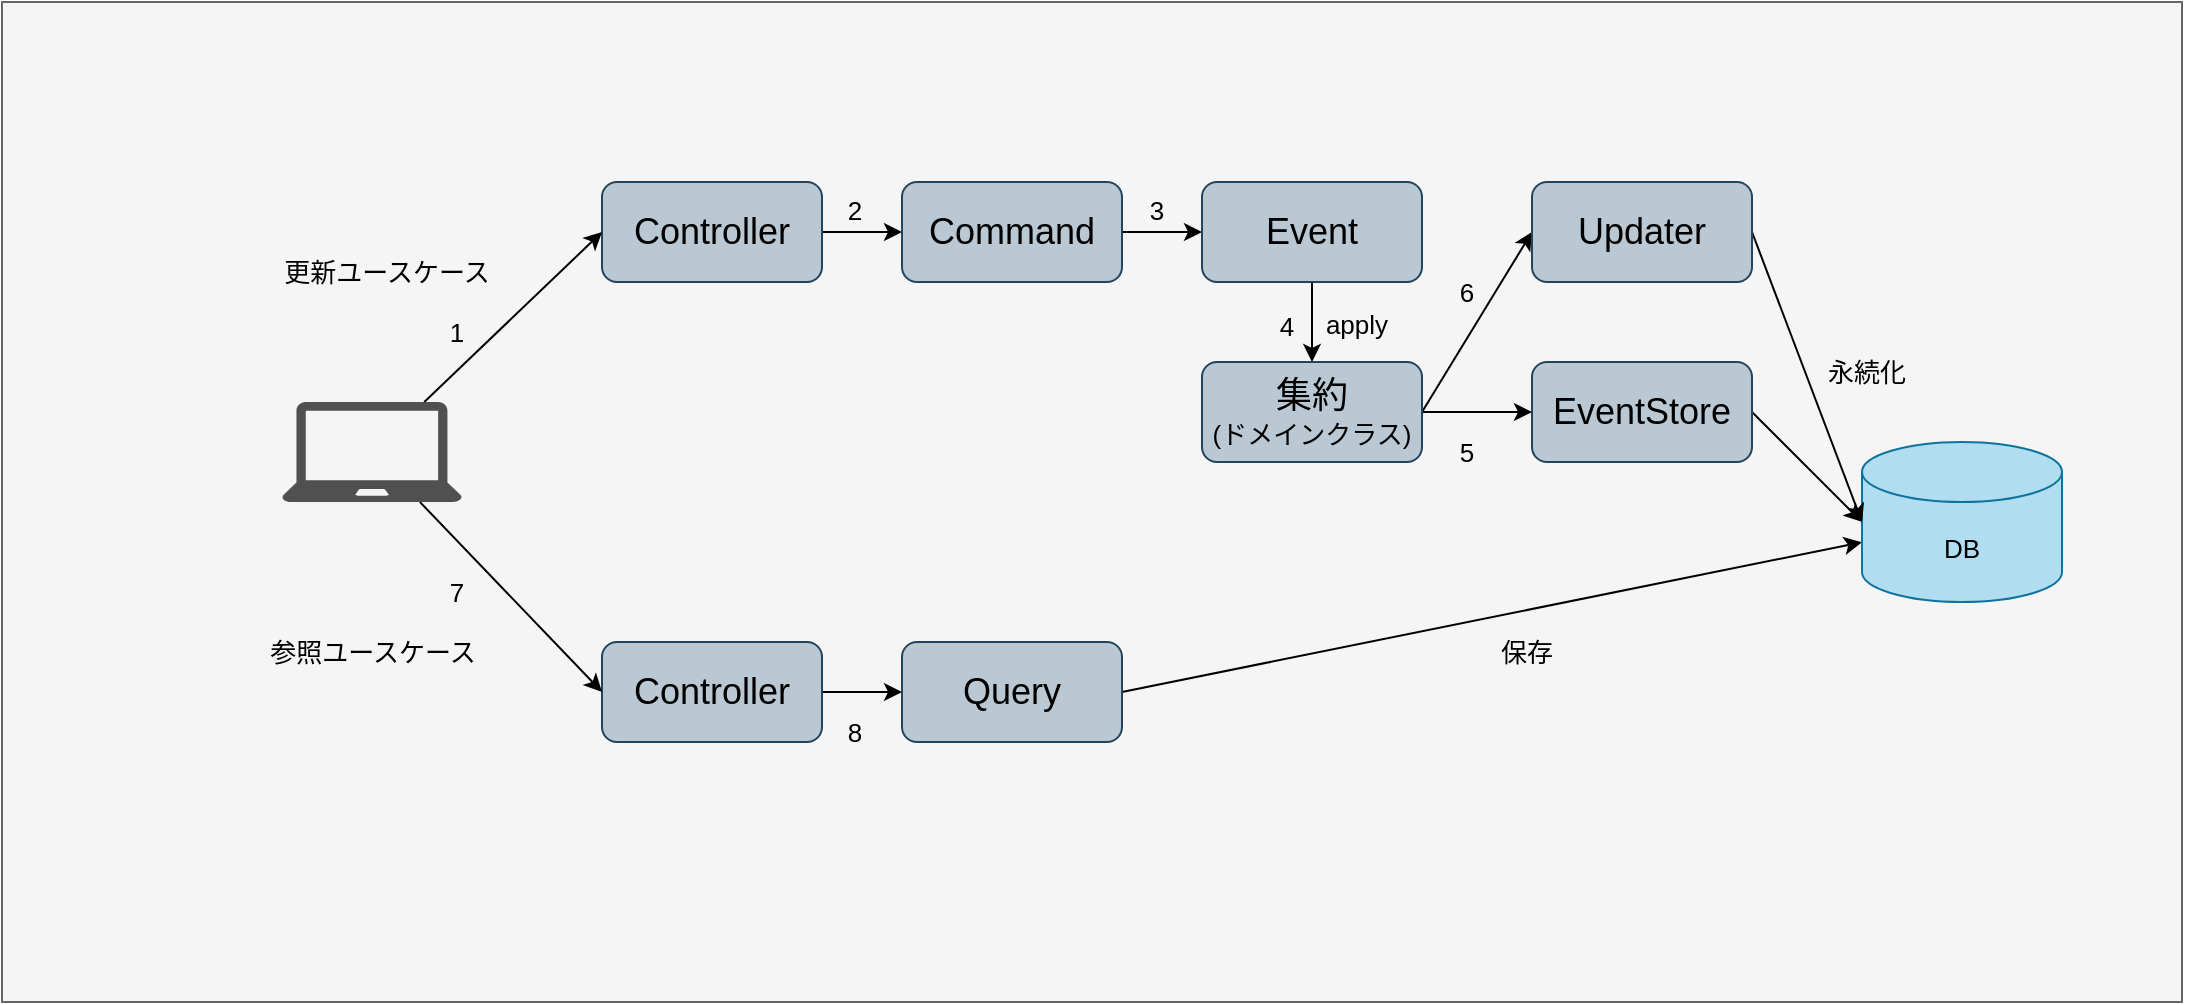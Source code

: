 <mxfile>
    <diagram id="iO-Mjw5WaCikmfiZuBNG" name="ページ1">
        <mxGraphModel dx="1802" dy="682" grid="0" gridSize="10" guides="1" tooltips="1" connect="1" arrows="1" fold="1" page="1" pageScale="1" pageWidth="1169" pageHeight="1654" math="0" shadow="0">
            <root>
                <mxCell id="0"/>
                <mxCell id="1" parent="0"/>
                <mxCell id="2" value="" style="rounded=0;whiteSpace=wrap;html=1;fillColor=#f5f5f5;fontColor=#333333;strokeColor=#666666;" parent="1" vertex="1">
                    <mxGeometry x="-290" y="90" width="1090" height="500" as="geometry"/>
                </mxCell>
                <mxCell id="23" style="edgeStyle=none;rounded=0;html=1;exitX=1;exitY=0.5;exitDx=0;exitDy=0;entryX=0;entryY=0.5;entryDx=0;entryDy=0;strokeColor=#000000;fontSize=13;fontColor=#000000;" parent="1" source="3" target="5" edge="1">
                    <mxGeometry relative="1" as="geometry"/>
                </mxCell>
                <mxCell id="3" value="&lt;font style=&quot;font-size: 18px;&quot; color=&quot;#000000&quot;&gt;Controller&lt;/font&gt;" style="rounded=1;whiteSpace=wrap;html=1;fillColor=#bac8d3;strokeColor=#23445d;" parent="1" vertex="1">
                    <mxGeometry x="10" y="180" width="110" height="50" as="geometry"/>
                </mxCell>
                <mxCell id="22" style="edgeStyle=none;rounded=0;html=1;exitX=1;exitY=0.5;exitDx=0;exitDy=0;entryX=0;entryY=0.5;entryDx=0;entryDy=0;strokeColor=#000000;fontSize=13;fontColor=#000000;" parent="1" source="5" target="7" edge="1">
                    <mxGeometry relative="1" as="geometry"/>
                </mxCell>
                <mxCell id="5" value="&lt;font style=&quot;font-size: 18px;&quot; color=&quot;#000000&quot;&gt;Command&lt;/font&gt;" style="rounded=1;whiteSpace=wrap;html=1;fillColor=#bac8d3;strokeColor=#23445d;" parent="1" vertex="1">
                    <mxGeometry x="160" y="180" width="110" height="50" as="geometry"/>
                </mxCell>
                <mxCell id="25" style="edgeStyle=none;rounded=0;html=1;exitX=1;exitY=0.5;exitDx=0;exitDy=0;entryX=0;entryY=0.5;entryDx=0;entryDy=0;strokeColor=#000000;fontSize=13;fontColor=#000000;" parent="1" source="6" target="10" edge="1">
                    <mxGeometry relative="1" as="geometry"/>
                </mxCell>
                <mxCell id="34" style="edgeStyle=none;rounded=0;html=1;exitX=1;exitY=0.5;exitDx=0;exitDy=0;entryX=0;entryY=0.5;entryDx=0;entryDy=0;strokeColor=#000000;fontSize=13;fontColor=#000000;" parent="1" source="6" target="15" edge="1">
                    <mxGeometry relative="1" as="geometry"/>
                </mxCell>
                <mxCell id="6" value="&lt;font style=&quot;&quot; color=&quot;#000000&quot;&gt;&lt;span style=&quot;font-size: 18px;&quot;&gt;集約&lt;/span&gt;&lt;br&gt;&lt;font style=&quot;font-size: 13px;&quot;&gt;(ドメインクラス)&lt;/font&gt;&lt;br&gt;&lt;/font&gt;" style="rounded=1;whiteSpace=wrap;html=1;fillColor=#bac8d3;strokeColor=#23445d;" parent="1" vertex="1">
                    <mxGeometry x="310" y="270" width="110" height="50" as="geometry"/>
                </mxCell>
                <mxCell id="21" style="edgeStyle=none;rounded=0;html=1;exitX=0.5;exitY=1;exitDx=0;exitDy=0;entryX=0.5;entryY=0;entryDx=0;entryDy=0;strokeColor=#000000;fontSize=13;fontColor=#000000;" parent="1" source="7" target="6" edge="1">
                    <mxGeometry relative="1" as="geometry"/>
                </mxCell>
                <mxCell id="7" value="&lt;font style=&quot;font-size: 18px;&quot; color=&quot;#000000&quot;&gt;Event&lt;/font&gt;" style="rounded=1;whiteSpace=wrap;html=1;fillColor=#bac8d3;strokeColor=#23445d;" parent="1" vertex="1">
                    <mxGeometry x="310" y="180" width="110" height="50" as="geometry"/>
                </mxCell>
                <mxCell id="20" style="edgeStyle=none;rounded=0;html=1;exitX=1;exitY=0.5;exitDx=0;exitDy=0;entryX=0;entryY=0.5;entryDx=0;entryDy=0;entryPerimeter=0;strokeColor=#000000;fontSize=13;fontColor=#000000;" parent="1" source="10" target="14" edge="1">
                    <mxGeometry relative="1" as="geometry"/>
                </mxCell>
                <mxCell id="10" value="&lt;font style=&quot;font-size: 18px;&quot; color=&quot;#000000&quot;&gt;EventStore&lt;/font&gt;" style="rounded=1;whiteSpace=wrap;html=1;fillColor=#bac8d3;strokeColor=#23445d;" parent="1" vertex="1">
                    <mxGeometry x="475" y="270" width="110" height="50" as="geometry"/>
                </mxCell>
                <mxCell id="30" style="edgeStyle=none;rounded=0;html=1;exitX=1;exitY=0.5;exitDx=0;exitDy=0;strokeColor=#000000;fontSize=13;fontColor=#000000;" parent="1" source="11" target="14" edge="1">
                    <mxGeometry relative="1" as="geometry"/>
                </mxCell>
                <mxCell id="11" value="&lt;font style=&quot;font-size: 18px;&quot; color=&quot;#000000&quot;&gt;Query&lt;/font&gt;" style="rounded=1;whiteSpace=wrap;html=1;fillColor=#bac8d3;strokeColor=#23445d;" parent="1" vertex="1">
                    <mxGeometry x="160" y="410" width="110" height="50" as="geometry"/>
                </mxCell>
                <mxCell id="29" style="edgeStyle=none;rounded=0;html=1;exitX=1;exitY=0.5;exitDx=0;exitDy=0;entryX=0;entryY=0.5;entryDx=0;entryDy=0;strokeColor=#000000;fontSize=13;fontColor=#000000;" parent="1" source="12" target="11" edge="1">
                    <mxGeometry relative="1" as="geometry"/>
                </mxCell>
                <mxCell id="12" value="&lt;font style=&quot;font-size: 18px;&quot; color=&quot;#000000&quot;&gt;Controller&lt;/font&gt;" style="rounded=1;whiteSpace=wrap;html=1;fillColor=#bac8d3;strokeColor=#23445d;" parent="1" vertex="1">
                    <mxGeometry x="10" y="410" width="110" height="50" as="geometry"/>
                </mxCell>
                <mxCell id="27" style="edgeStyle=none;rounded=0;html=1;entryX=0;entryY=0.5;entryDx=0;entryDy=0;strokeColor=#000000;fontSize=13;fontColor=#000000;" parent="1" source="13" target="3" edge="1">
                    <mxGeometry relative="1" as="geometry"/>
                </mxCell>
                <mxCell id="28" style="edgeStyle=none;rounded=0;html=1;entryX=0;entryY=0.5;entryDx=0;entryDy=0;strokeColor=#000000;fontSize=13;fontColor=#000000;" parent="1" source="13" target="12" edge="1">
                    <mxGeometry relative="1" as="geometry"/>
                </mxCell>
                <mxCell id="13" value="" style="sketch=0;pointerEvents=1;shadow=0;dashed=0;html=1;strokeColor=none;fillColor=#505050;labelPosition=center;verticalLabelPosition=bottom;verticalAlign=top;outlineConnect=0;align=center;shape=mxgraph.office.devices.laptop;fontSize=18;" parent="1" vertex="1">
                    <mxGeometry x="-150" y="290" width="90" height="50" as="geometry"/>
                </mxCell>
                <mxCell id="14" value="&lt;font color=&quot;#000000&quot;&gt;DB&lt;/font&gt;" style="shape=cylinder3;whiteSpace=wrap;html=1;boundedLbl=1;backgroundOutline=1;size=15;fontSize=13;fillColor=#b1ddf0;strokeColor=#10739e;" parent="1" vertex="1">
                    <mxGeometry x="640" y="310" width="100" height="80" as="geometry"/>
                </mxCell>
                <mxCell id="19" style="edgeStyle=none;rounded=0;html=1;entryX=0;entryY=0.5;entryDx=0;entryDy=0;entryPerimeter=0;strokeColor=#000000;fontSize=13;fontColor=#000000;exitX=1;exitY=0.5;exitDx=0;exitDy=0;" parent="1" source="15" target="14" edge="1">
                    <mxGeometry relative="1" as="geometry">
                        <Array as="points">
                            <mxPoint x="640" y="350"/>
                        </Array>
                    </mxGeometry>
                </mxCell>
                <mxCell id="15" value="&lt;font style=&quot;font-size: 18px;&quot; color=&quot;#000000&quot;&gt;Updater&lt;/font&gt;" style="rounded=1;whiteSpace=wrap;html=1;fillColor=#bac8d3;strokeColor=#23445d;" parent="1" vertex="1">
                    <mxGeometry x="475" y="180" width="110" height="50" as="geometry"/>
                </mxCell>
                <mxCell id="31" value="更新ユースケース" style="text;html=1;strokeColor=none;fillColor=none;align=center;verticalAlign=middle;whiteSpace=wrap;rounded=0;fontSize=13;fontColor=#000000;" parent="1" vertex="1">
                    <mxGeometry x="-160" y="210" width="125" height="30" as="geometry"/>
                </mxCell>
                <mxCell id="32" value="参照ユースケース" style="text;html=1;strokeColor=none;fillColor=none;align=center;verticalAlign=middle;whiteSpace=wrap;rounded=0;fontSize=13;fontColor=#000000;" parent="1" vertex="1">
                    <mxGeometry x="-167.5" y="400" width="125" height="30" as="geometry"/>
                </mxCell>
                <mxCell id="35" value="apply" style="text;html=1;strokeColor=none;fillColor=none;align=center;verticalAlign=middle;whiteSpace=wrap;rounded=0;fontSize=13;fontColor=#000000;" parent="1" vertex="1">
                    <mxGeometry x="325" y="236" width="125" height="30" as="geometry"/>
                </mxCell>
                <mxCell id="37" value="1" style="text;html=1;strokeColor=none;fillColor=none;align=center;verticalAlign=middle;whiteSpace=wrap;rounded=0;fontSize=13;fontColor=#000000;" parent="1" vertex="1">
                    <mxGeometry x="-125" y="240" width="125" height="30" as="geometry"/>
                </mxCell>
                <mxCell id="38" value="2" style="text;html=1;strokeColor=none;fillColor=none;align=center;verticalAlign=middle;whiteSpace=wrap;rounded=0;fontSize=13;fontColor=#000000;" parent="1" vertex="1">
                    <mxGeometry x="74" y="179" width="125" height="30" as="geometry"/>
                </mxCell>
                <mxCell id="39" value="3" style="text;html=1;strokeColor=none;fillColor=none;align=center;verticalAlign=middle;whiteSpace=wrap;rounded=0;fontSize=13;fontColor=#000000;" parent="1" vertex="1">
                    <mxGeometry x="225" y="179" width="125" height="30" as="geometry"/>
                </mxCell>
                <mxCell id="40" value="4" style="text;html=1;strokeColor=none;fillColor=none;align=center;verticalAlign=middle;whiteSpace=wrap;rounded=0;fontSize=13;fontColor=#000000;" parent="1" vertex="1">
                    <mxGeometry x="290" y="237" width="125" height="30" as="geometry"/>
                </mxCell>
                <mxCell id="41" value="5" style="text;html=1;strokeColor=none;fillColor=none;align=center;verticalAlign=middle;whiteSpace=wrap;rounded=0;fontSize=13;fontColor=#000000;" parent="1" vertex="1">
                    <mxGeometry x="380" y="300" width="125" height="30" as="geometry"/>
                </mxCell>
                <mxCell id="42" value="6" style="text;html=1;strokeColor=none;fillColor=none;align=center;verticalAlign=middle;whiteSpace=wrap;rounded=0;fontSize=13;fontColor=#000000;" parent="1" vertex="1">
                    <mxGeometry x="380" y="220" width="125" height="30" as="geometry"/>
                </mxCell>
                <mxCell id="43" value="7" style="text;html=1;strokeColor=none;fillColor=none;align=center;verticalAlign=middle;whiteSpace=wrap;rounded=0;fontSize=13;fontColor=#000000;" parent="1" vertex="1">
                    <mxGeometry x="-125" y="370" width="125" height="30" as="geometry"/>
                </mxCell>
                <mxCell id="47" value="8" style="text;html=1;strokeColor=none;fillColor=none;align=center;verticalAlign=middle;whiteSpace=wrap;rounded=0;fontSize=13;fontColor=#000000;" parent="1" vertex="1">
                    <mxGeometry x="74" y="440" width="125" height="30" as="geometry"/>
                </mxCell>
                <mxCell id="48" value="永続化" style="text;html=1;strokeColor=none;fillColor=none;align=center;verticalAlign=middle;whiteSpace=wrap;rounded=0;fontSize=13;fontColor=#000000;" parent="1" vertex="1">
                    <mxGeometry x="580" y="260" width="125" height="30" as="geometry"/>
                </mxCell>
                <mxCell id="51" value="保存" style="text;html=1;strokeColor=none;fillColor=none;align=center;verticalAlign=middle;whiteSpace=wrap;rounded=0;fontSize=13;fontColor=#000000;" parent="1" vertex="1">
                    <mxGeometry x="410" y="400" width="125" height="30" as="geometry"/>
                </mxCell>
            </root>
        </mxGraphModel>
    </diagram>
</mxfile>